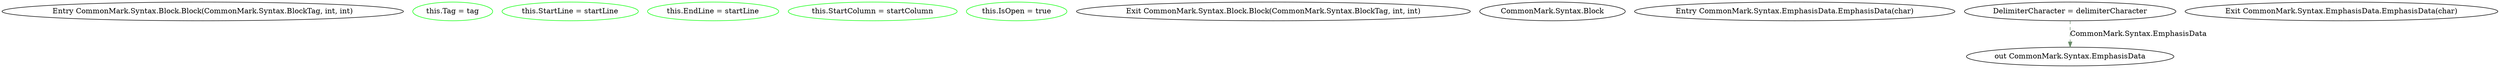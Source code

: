 digraph  {
m0_0 [cluster="CommonMark.Syntax.Block.Block(CommonMark.Syntax.BlockTag, int, int)", file="EmphasisTests.cs", label="Entry CommonMark.Syntax.Block.Block(CommonMark.Syntax.BlockTag, int, int)", span="9-9"];
m0_1 [cluster="CommonMark.Syntax.Block.Block(CommonMark.Syntax.BlockTag, int, int)", color=green, community=0, file="EmphasisTests.cs", label="this.Tag = tag", prediction=0, span="11-11"];
m0_2 [cluster="CommonMark.Syntax.Block.Block(CommonMark.Syntax.BlockTag, int, int)", color=green, community=0, file="EmphasisTests.cs", label="this.StartLine = startLine", prediction=1, span="12-12"];
m0_3 [cluster="CommonMark.Syntax.Block.Block(CommonMark.Syntax.BlockTag, int, int)", color=green, community=0, file="EmphasisTests.cs", label="this.EndLine = startLine", prediction=2, span="13-13"];
m0_4 [cluster="CommonMark.Syntax.Block.Block(CommonMark.Syntax.BlockTag, int, int)", color=green, community=0, file="EmphasisTests.cs", label="this.StartColumn = startColumn", prediction=3, span="14-14"];
m0_5 [cluster="CommonMark.Syntax.Block.Block(CommonMark.Syntax.BlockTag, int, int)", color=green, community=0, file="EmphasisTests.cs", label="this.IsOpen = true", prediction=4, span="15-15"];
m0_6 [cluster="CommonMark.Syntax.Block.Block(CommonMark.Syntax.BlockTag, int, int)", file="EmphasisTests.cs", label="Exit CommonMark.Syntax.Block.Block(CommonMark.Syntax.BlockTag, int, int)", span="9-9"];
m0_7 [file="EmphasisTests.cs", label="CommonMark.Syntax.Block", span=""];
m2_0 [cluster="CommonMark.Syntax.EmphasisData.EmphasisData(char)", file="Utilities.cs", label="Entry CommonMark.Syntax.EmphasisData.EmphasisData(char)", span="11-11"];
m2_1 [cluster="CommonMark.Syntax.EmphasisData.EmphasisData(char)", file="Utilities.cs", label="DelimiterCharacter = delimiterCharacter", span="13-13"];
m2_2 [cluster="CommonMark.Syntax.EmphasisData.EmphasisData(char)", file="Utilities.cs", label="Exit CommonMark.Syntax.EmphasisData.EmphasisData(char)", span="11-11"];
m2_3 [file="Utilities.cs", label="out CommonMark.Syntax.EmphasisData", span=""];
m2_1 -> m2_3  [color=darkseagreen4, key=1, label="CommonMark.Syntax.EmphasisData", style=dashed];
}
